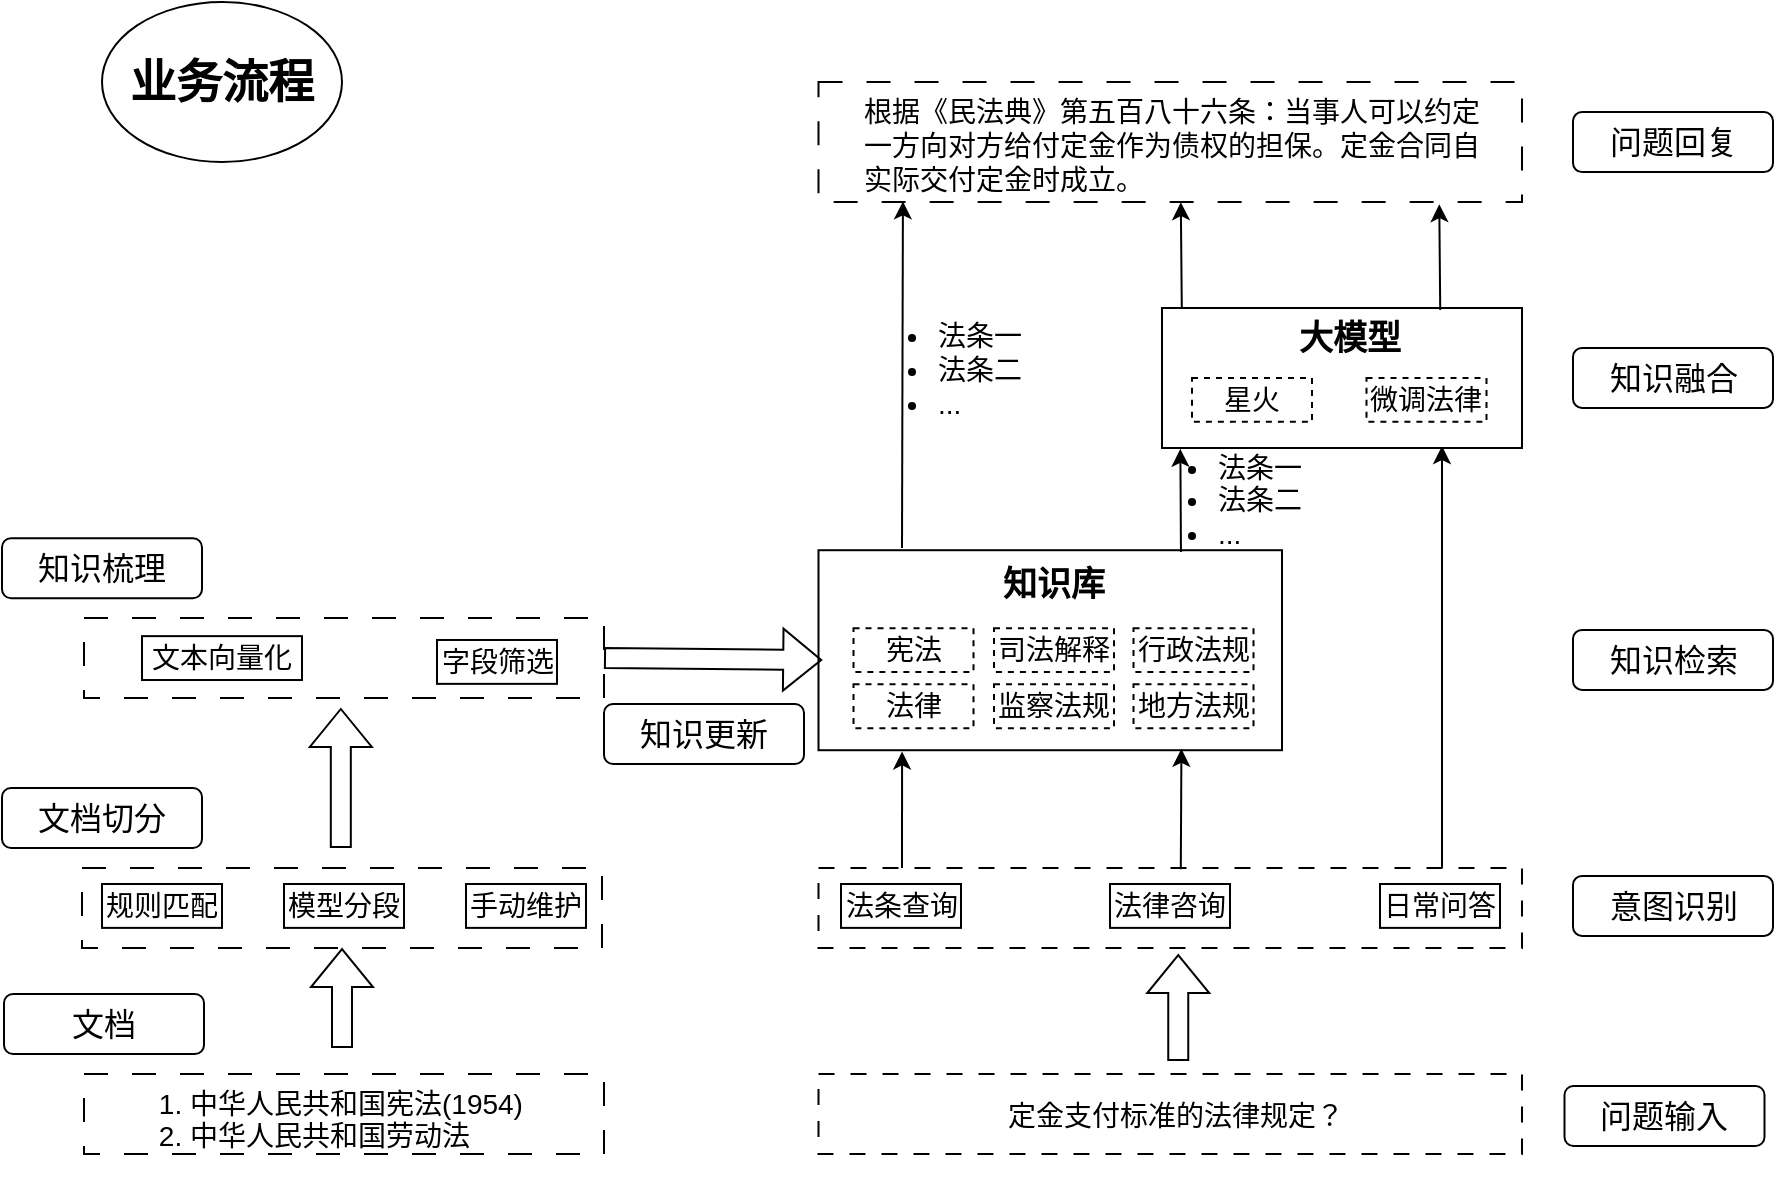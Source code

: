 <mxfile version="22.1.5" type="github">
  <diagram name="第 1 页" id="iCzHmu2789MM5vqmsooM">
    <mxGraphModel dx="1774" dy="-345" grid="1" gridSize="10" guides="1" tooltips="1" connect="1" arrows="1" fold="1" page="1" pageScale="1" pageWidth="827" pageHeight="1169" math="0" shadow="0">
      <root>
        <mxCell id="0" />
        <mxCell id="1" parent="0" />
        <mxCell id="bhxpmUHsTkzC5NRh30UG-1" value="" style="rounded=0;whiteSpace=wrap;html=1;dashed=1;dashPattern=8 8;" vertex="1" parent="1">
          <mxGeometry x="1148.25" y="2216" width="351.75" height="40" as="geometry" />
        </mxCell>
        <mxCell id="bhxpmUHsTkzC5NRh30UG-2" value="" style="rounded=0;whiteSpace=wrap;html=1;dashed=1;dashPattern=12 12;fontSize=14;" vertex="1" parent="1">
          <mxGeometry x="781" y="1987.96" width="260" height="40" as="geometry" />
        </mxCell>
        <mxCell id="bhxpmUHsTkzC5NRh30UG-3" value="" style="rounded=0;whiteSpace=wrap;html=1;dashed=1;dashPattern=8 8;" vertex="1" parent="1">
          <mxGeometry x="1148.25" y="2113" width="351.75" height="40" as="geometry" />
        </mxCell>
        <mxCell id="bhxpmUHsTkzC5NRh30UG-4" value="" style="rounded=0;whiteSpace=wrap;html=1;dashed=1;dashPattern=12 12;" vertex="1" parent="1">
          <mxGeometry x="1148.25" y="1720" width="351.75" height="60.05" as="geometry" />
        </mxCell>
        <mxCell id="bhxpmUHsTkzC5NRh30UG-5" value="" style="rounded=0;whiteSpace=wrap;html=1;dashed=1;dashPattern=12 12;" vertex="1" parent="1">
          <mxGeometry x="780" y="2113" width="260" height="40" as="geometry" />
        </mxCell>
        <mxCell id="bhxpmUHsTkzC5NRh30UG-6" value="知识融合" style="rounded=1;whiteSpace=wrap;html=1;fontSize=16;" vertex="1" parent="1">
          <mxGeometry x="1525.5" y="1852.97" width="100" height="30" as="geometry" />
        </mxCell>
        <mxCell id="bhxpmUHsTkzC5NRh30UG-7" value="意图识别" style="rounded=1;whiteSpace=wrap;html=1;fontSize=16;" vertex="1" parent="1">
          <mxGeometry x="1525.5" y="2116.97" width="100" height="30" as="geometry" />
        </mxCell>
        <mxCell id="bhxpmUHsTkzC5NRh30UG-8" value="知识检索" style="rounded=1;whiteSpace=wrap;html=1;fontSize=16;" vertex="1" parent="1">
          <mxGeometry x="1525.5" y="1993.97" width="100" height="30" as="geometry" />
        </mxCell>
        <mxCell id="bhxpmUHsTkzC5NRh30UG-9" value="法条查询" style="rounded=0;whiteSpace=wrap;html=1;fontSize=14;" vertex="1" parent="1">
          <mxGeometry x="1159.5" y="2121" width="60" height="21.94" as="geometry" />
        </mxCell>
        <mxCell id="bhxpmUHsTkzC5NRh30UG-10" value="法律咨询" style="rounded=0;whiteSpace=wrap;html=1;fontSize=14;" vertex="1" parent="1">
          <mxGeometry x="1294" y="2121" width="60" height="21.94" as="geometry" />
        </mxCell>
        <mxCell id="bhxpmUHsTkzC5NRh30UG-11" value="日常问答" style="rounded=0;whiteSpace=wrap;html=1;fontSize=14;" vertex="1" parent="1">
          <mxGeometry x="1429" y="2121" width="60" height="21.94" as="geometry" />
        </mxCell>
        <mxCell id="bhxpmUHsTkzC5NRh30UG-12" value="知识库" style="text;html=1;strokeColor=none;fillColor=none;align=center;verticalAlign=middle;whiteSpace=wrap;rounded=0;strokeWidth=1;fontSize=14;dashed=1;" vertex="1" parent="1">
          <mxGeometry x="1195.75" y="2008.94" width="60" height="30" as="geometry" />
        </mxCell>
        <mxCell id="bhxpmUHsTkzC5NRh30UG-13" value="大模型" style="text;html=1;strokeColor=none;fillColor=none;align=center;verticalAlign=middle;whiteSpace=wrap;rounded=0;strokeWidth=1;fontSize=14;dashed=1;" vertex="1" parent="1">
          <mxGeometry x="1315.75" y="2008.94" width="60" height="30" as="geometry" />
        </mxCell>
        <mxCell id="bhxpmUHsTkzC5NRh30UG-14" value="" style="rounded=0;whiteSpace=wrap;html=1;" vertex="1" parent="1">
          <mxGeometry x="1148.25" y="1954.11" width="231.75" height="100" as="geometry" />
        </mxCell>
        <mxCell id="bhxpmUHsTkzC5NRh30UG-15" value="知识库" style="text;html=1;strokeColor=none;fillColor=none;align=center;verticalAlign=middle;whiteSpace=wrap;rounded=0;strokeWidth=1;fontSize=17;fontStyle=1" vertex="1" parent="1">
          <mxGeometry x="1236" y="1956.96" width="60" height="30" as="geometry" />
        </mxCell>
        <mxCell id="bhxpmUHsTkzC5NRh30UG-16" value="宪法" style="rounded=0;whiteSpace=wrap;html=1;dashed=1;fontSize=14;" vertex="1" parent="1">
          <mxGeometry x="1165.75" y="1993.11" width="60" height="21.94" as="geometry" />
        </mxCell>
        <mxCell id="bhxpmUHsTkzC5NRh30UG-17" value="法律" style="rounded=0;whiteSpace=wrap;html=1;dashed=1;fontSize=14;" vertex="1" parent="1">
          <mxGeometry x="1165.75" y="2021.17" width="60" height="21.94" as="geometry" />
        </mxCell>
        <mxCell id="bhxpmUHsTkzC5NRh30UG-18" value="司法解释" style="rounded=0;whiteSpace=wrap;html=1;dashed=1;fontSize=14;" vertex="1" parent="1">
          <mxGeometry x="1236" y="1993.11" width="60" height="21.94" as="geometry" />
        </mxCell>
        <mxCell id="bhxpmUHsTkzC5NRh30UG-19" value="监察法规" style="rounded=0;whiteSpace=wrap;html=1;dashed=1;fontSize=14;" vertex="1" parent="1">
          <mxGeometry x="1236" y="2021.17" width="60" height="21.94" as="geometry" />
        </mxCell>
        <mxCell id="bhxpmUHsTkzC5NRh30UG-20" value="行政法规" style="rounded=0;whiteSpace=wrap;html=1;dashed=1;fontSize=14;" vertex="1" parent="1">
          <mxGeometry x="1305.75" y="1993.11" width="60" height="21.94" as="geometry" />
        </mxCell>
        <mxCell id="bhxpmUHsTkzC5NRh30UG-21" value="地方法规" style="rounded=0;whiteSpace=wrap;html=1;dashed=1;fontSize=14;" vertex="1" parent="1">
          <mxGeometry x="1305.75" y="2021.17" width="60" height="21.94" as="geometry" />
        </mxCell>
        <mxCell id="bhxpmUHsTkzC5NRh30UG-22" value="" style="endArrow=classic;html=1;rounded=0;exitX=0.515;exitY=0.016;exitDx=0;exitDy=0;exitPerimeter=0;entryX=0.783;entryY=0.993;entryDx=0;entryDy=0;entryPerimeter=0;" edge="1" parent="1" source="bhxpmUHsTkzC5NRh30UG-3" target="bhxpmUHsTkzC5NRh30UG-14">
          <mxGeometry width="50" height="50" relative="1" as="geometry">
            <mxPoint x="1321.75" y="2116.97" as="sourcePoint" />
            <mxPoint x="1325.75" y="2052.97" as="targetPoint" />
          </mxGeometry>
        </mxCell>
        <mxCell id="bhxpmUHsTkzC5NRh30UG-23" value="" style="endArrow=classic;html=1;rounded=0;" edge="1" parent="1">
          <mxGeometry width="50" height="50" relative="1" as="geometry">
            <mxPoint x="1460" y="2113" as="sourcePoint" />
            <mxPoint x="1460" y="1902" as="targetPoint" />
          </mxGeometry>
        </mxCell>
        <mxCell id="bhxpmUHsTkzC5NRh30UG-24" value="" style="rounded=0;whiteSpace=wrap;html=1;" vertex="1" parent="1">
          <mxGeometry x="1320" y="1833" width="180" height="70" as="geometry" />
        </mxCell>
        <mxCell id="bhxpmUHsTkzC5NRh30UG-25" value="大模型" style="text;html=1;strokeColor=none;fillColor=none;align=center;verticalAlign=middle;whiteSpace=wrap;rounded=0;strokeWidth=1;fontSize=17;fontStyle=1" vertex="1" parent="1">
          <mxGeometry x="1384.25" y="1834.0" width="60" height="30" as="geometry" />
        </mxCell>
        <mxCell id="bhxpmUHsTkzC5NRh30UG-26" value="问题回复" style="rounded=1;whiteSpace=wrap;html=1;fontSize=16;" vertex="1" parent="1">
          <mxGeometry x="1525.5" y="1735.05" width="100" height="30" as="geometry" />
        </mxCell>
        <mxCell id="bhxpmUHsTkzC5NRh30UG-27" value="文档切分" style="rounded=1;whiteSpace=wrap;html=1;fontSize=16;" vertex="1" parent="1">
          <mxGeometry x="740" y="2073" width="100" height="30" as="geometry" />
        </mxCell>
        <mxCell id="bhxpmUHsTkzC5NRh30UG-28" value="知识梳理" style="rounded=1;whiteSpace=wrap;html=1;fontSize=16;" vertex="1" parent="1">
          <mxGeometry x="740" y="1948.11" width="100" height="30" as="geometry" />
        </mxCell>
        <mxCell id="bhxpmUHsTkzC5NRh30UG-29" value="规则匹配" style="rounded=0;whiteSpace=wrap;html=1;fontSize=14;" vertex="1" parent="1">
          <mxGeometry x="790" y="2121" width="60" height="21.94" as="geometry" />
        </mxCell>
        <mxCell id="bhxpmUHsTkzC5NRh30UG-30" value="模型分段" style="rounded=0;whiteSpace=wrap;html=1;fontSize=14;" vertex="1" parent="1">
          <mxGeometry x="881" y="2121" width="60" height="21.94" as="geometry" />
        </mxCell>
        <mxCell id="bhxpmUHsTkzC5NRh30UG-31" value="手动维护" style="rounded=0;whiteSpace=wrap;html=1;fontSize=14;" vertex="1" parent="1">
          <mxGeometry x="972" y="2121" width="60" height="21.94" as="geometry" />
        </mxCell>
        <mxCell id="bhxpmUHsTkzC5NRh30UG-32" value="文本向量化" style="rounded=0;whiteSpace=wrap;html=1;fontSize=14;" vertex="1" parent="1">
          <mxGeometry x="810" y="1997.07" width="80" height="21.94" as="geometry" />
        </mxCell>
        <mxCell id="bhxpmUHsTkzC5NRh30UG-33" value="字段筛选" style="rounded=0;whiteSpace=wrap;html=1;fontSize=14;" vertex="1" parent="1">
          <mxGeometry x="957.5" y="1998.99" width="60" height="21.94" as="geometry" />
        </mxCell>
        <mxCell id="bhxpmUHsTkzC5NRh30UG-34" value="" style="shape=flexArrow;endArrow=classic;html=1;rounded=0;" edge="1" parent="1">
          <mxGeometry width="50" height="50" relative="1" as="geometry">
            <mxPoint x="910" y="2203" as="sourcePoint" />
            <mxPoint x="910" y="2153" as="targetPoint" />
          </mxGeometry>
        </mxCell>
        <mxCell id="bhxpmUHsTkzC5NRh30UG-35" value="知识更新" style="rounded=1;whiteSpace=wrap;html=1;fontSize=16;" vertex="1" parent="1">
          <mxGeometry x="1041" y="2030.99" width="100" height="30" as="geometry" />
        </mxCell>
        <mxCell id="bhxpmUHsTkzC5NRh30UG-36" value="" style="shape=flexArrow;endArrow=classic;html=1;rounded=0;exitX=1;exitY=0.5;exitDx=0;exitDy=0;entryX=0.008;entryY=0.549;entryDx=0;entryDy=0;entryPerimeter=0;" edge="1" parent="1" source="bhxpmUHsTkzC5NRh30UG-2" target="bhxpmUHsTkzC5NRh30UG-14">
          <mxGeometry width="50" height="50" relative="1" as="geometry">
            <mxPoint x="1050" y="1993" as="sourcePoint" />
            <mxPoint x="1148.25" y="2001.07" as="targetPoint" />
          </mxGeometry>
        </mxCell>
        <mxCell id="bhxpmUHsTkzC5NRh30UG-37" value="定金支付标准的法律规定？" style="text;html=1;strokeColor=none;fillColor=none;align=center;verticalAlign=middle;whiteSpace=wrap;rounded=0;flipH=1;fontSize=14;" vertex="1" parent="1">
          <mxGeometry x="1238.88" y="2223" width="176.12" height="27.5" as="geometry" />
        </mxCell>
        <mxCell id="bhxpmUHsTkzC5NRh30UG-38" value="" style="endArrow=classic;html=1;rounded=0;exitX=0.055;exitY=-0.005;exitDx=0;exitDy=0;exitPerimeter=0;entryX=0.515;entryY=1.001;entryDx=0;entryDy=0;entryPerimeter=0;" edge="1" parent="1" source="bhxpmUHsTkzC5NRh30UG-24" target="bhxpmUHsTkzC5NRh30UG-4">
          <mxGeometry width="50" height="50" relative="1" as="geometry">
            <mxPoint x="1334" y="1833" as="sourcePoint" />
            <mxPoint x="1333.53" y="1780.05" as="targetPoint" />
          </mxGeometry>
        </mxCell>
        <mxCell id="bhxpmUHsTkzC5NRh30UG-39" value="根据《民法典》第五百八十六条：当事人可以约定一方向对方给付定金作为债权的担保。定金合同自实际交付定金时成立。" style="text;whiteSpace=wrap;fontSize=14;" vertex="1" parent="1">
          <mxGeometry x="1169" y="1720" width="320" height="40" as="geometry" />
        </mxCell>
        <mxCell id="bhxpmUHsTkzC5NRh30UG-40" value="" style="shape=flexArrow;endArrow=classic;html=1;rounded=0;exitX=0.5;exitY=0;exitDx=0;exitDy=0;entryX=0.5;entryY=1;entryDx=0;entryDy=0;" edge="1" parent="1">
          <mxGeometry width="50" height="50" relative="1" as="geometry">
            <mxPoint x="1328.125" y="2209.5" as="sourcePoint" />
            <mxPoint x="1328.125" y="2156" as="targetPoint" />
          </mxGeometry>
        </mxCell>
        <mxCell id="bhxpmUHsTkzC5NRh30UG-41" value="" style="endArrow=classic;html=1;rounded=0;entryX=0.12;entryY=0.994;entryDx=0;entryDy=0;entryPerimeter=0;" edge="1" parent="1" target="bhxpmUHsTkzC5NRh30UG-4">
          <mxGeometry width="50" height="50" relative="1" as="geometry">
            <mxPoint x="1190" y="1953" as="sourcePoint" />
            <mxPoint x="1200" y="1783" as="targetPoint" />
          </mxGeometry>
        </mxCell>
        <mxCell id="bhxpmUHsTkzC5NRh30UG-42" value="" style="endArrow=classic;html=1;rounded=0;entryX=0.051;entryY=1.006;entryDx=0;entryDy=0;entryPerimeter=0;exitX=0.782;exitY=0.009;exitDx=0;exitDy=0;exitPerimeter=0;" edge="1" parent="1" source="bhxpmUHsTkzC5NRh30UG-14" target="bhxpmUHsTkzC5NRh30UG-24">
          <mxGeometry width="50" height="50" relative="1" as="geometry">
            <mxPoint x="1330" y="1953" as="sourcePoint" />
            <mxPoint x="1336" y="1904" as="targetPoint" />
          </mxGeometry>
        </mxCell>
        <mxCell id="bhxpmUHsTkzC5NRh30UG-43" value="" style="endArrow=classic;html=1;rounded=0;" edge="1" parent="1">
          <mxGeometry width="50" height="50" relative="1" as="geometry">
            <mxPoint x="1459.11" y="1834.02" as="sourcePoint" />
            <mxPoint x="1458.64" y="1781.07" as="targetPoint" />
          </mxGeometry>
        </mxCell>
        <mxCell id="bhxpmUHsTkzC5NRh30UG-44" value="问题输入" style="rounded=1;whiteSpace=wrap;html=1;fontSize=16;" vertex="1" parent="1">
          <mxGeometry x="1521.25" y="2222" width="100" height="30" as="geometry" />
        </mxCell>
        <mxCell id="bhxpmUHsTkzC5NRh30UG-45" value="" style="endArrow=classic;html=1;rounded=0;entryX=0.176;entryY=1.006;entryDx=0;entryDy=0;entryPerimeter=0;" edge="1" parent="1">
          <mxGeometry width="50" height="50" relative="1" as="geometry">
            <mxPoint x="1190" y="2113" as="sourcePoint" />
            <mxPoint x="1190.038" y="2054.71" as="targetPoint" />
          </mxGeometry>
        </mxCell>
        <mxCell id="bhxpmUHsTkzC5NRh30UG-46" value="" style="shape=flexArrow;endArrow=classic;html=1;rounded=0;" edge="1" parent="1">
          <mxGeometry width="50" height="50" relative="1" as="geometry">
            <mxPoint x="909.41" y="2102.99" as="sourcePoint" />
            <mxPoint x="909.41" y="2032.99" as="targetPoint" />
          </mxGeometry>
        </mxCell>
        <mxCell id="bhxpmUHsTkzC5NRh30UG-47" value="星火" style="rounded=0;whiteSpace=wrap;html=1;dashed=1;fontSize=14;" vertex="1" parent="1">
          <mxGeometry x="1335" y="1867.97" width="60" height="21.94" as="geometry" />
        </mxCell>
        <mxCell id="bhxpmUHsTkzC5NRh30UG-48" value="微调法律" style="rounded=0;whiteSpace=wrap;html=1;dashed=1;fontSize=14;" vertex="1" parent="1">
          <mxGeometry x="1422.25" y="1867.97" width="60" height="21.94" as="geometry" />
        </mxCell>
        <mxCell id="bhxpmUHsTkzC5NRh30UG-49" value="业务流程" style="ellipse;whiteSpace=wrap;html=1;fontStyle=1;fontSize=23;" vertex="1" parent="1">
          <mxGeometry x="790" y="1680" width="120" height="80" as="geometry" />
        </mxCell>
        <mxCell id="bhxpmUHsTkzC5NRh30UG-50" style="edgeStyle=orthogonalEdgeStyle;rounded=0;orthogonalLoop=1;jettySize=auto;html=1;exitX=0.5;exitY=1;exitDx=0;exitDy=0;" edge="1" parent="1">
          <mxGeometry relative="1" as="geometry">
            <mxPoint x="1324.125" y="2260" as="sourcePoint" />
            <mxPoint x="1324.125" y="2260" as="targetPoint" />
          </mxGeometry>
        </mxCell>
        <mxCell id="bhxpmUHsTkzC5NRh30UG-51" value="&lt;ul style=&quot;font-size: 14px;&quot;&gt;&lt;li style=&quot;font-size: 14px;&quot;&gt;法条一&lt;/li&gt;&lt;li style=&quot;font-size: 14px;&quot;&gt;法条二&lt;/li&gt;&lt;li style=&quot;font-size: 14px;&quot;&gt;...&lt;/li&gt;&lt;/ul&gt;" style="text;strokeColor=none;fillColor=none;html=1;whiteSpace=wrap;verticalAlign=middle;overflow=hidden;fontSize=14;" vertex="1" parent="1">
          <mxGeometry x="1305.75" y="1888.11" width="94.25" height="65.89" as="geometry" />
        </mxCell>
        <mxCell id="bhxpmUHsTkzC5NRh30UG-52" value="&lt;ul style=&quot;font-size: 14px;&quot;&gt;&lt;li style=&quot;font-size: 14px;&quot;&gt;法条一&lt;/li&gt;&lt;li style=&quot;font-size: 14px;&quot;&gt;法条二&lt;/li&gt;&lt;li style=&quot;font-size: 14px;&quot;&gt;...&lt;/li&gt;&lt;/ul&gt;" style="text;strokeColor=none;fillColor=none;html=1;whiteSpace=wrap;verticalAlign=middle;overflow=hidden;fontSize=14;" vertex="1" parent="1">
          <mxGeometry x="1165.75" y="1822.97" width="84.25" height="67.03" as="geometry" />
        </mxCell>
        <mxCell id="bhxpmUHsTkzC5NRh30UG-53" value="文档" style="rounded=1;whiteSpace=wrap;html=1;fontSize=16;" vertex="1" parent="1">
          <mxGeometry x="741" y="2176" width="100" height="30" as="geometry" />
        </mxCell>
        <mxCell id="bhxpmUHsTkzC5NRh30UG-54" value="" style="rounded=0;whiteSpace=wrap;html=1;dashed=1;dashPattern=12 12;" vertex="1" parent="1">
          <mxGeometry x="781" y="2216" width="260" height="40" as="geometry" />
        </mxCell>
        <mxCell id="bhxpmUHsTkzC5NRh30UG-55" value="&lt;ol style=&quot;font-size: 14px;&quot;&gt;&lt;li style=&quot;font-size: 14px;&quot;&gt;中华人民共和国宪法(1954)&lt;br style=&quot;font-size: 14px;&quot;&gt;&lt;/li&gt;&lt;li style=&quot;font-size: 14px;&quot;&gt;中华人民共和国劳动法&lt;/li&gt;&lt;/ol&gt;" style="text;strokeColor=none;fillColor=none;html=1;whiteSpace=wrap;verticalAlign=middle;overflow=hidden;fontSize=14;" vertex="1" parent="1">
          <mxGeometry x="792" y="2206" width="249" height="64" as="geometry" />
        </mxCell>
      </root>
    </mxGraphModel>
  </diagram>
</mxfile>
